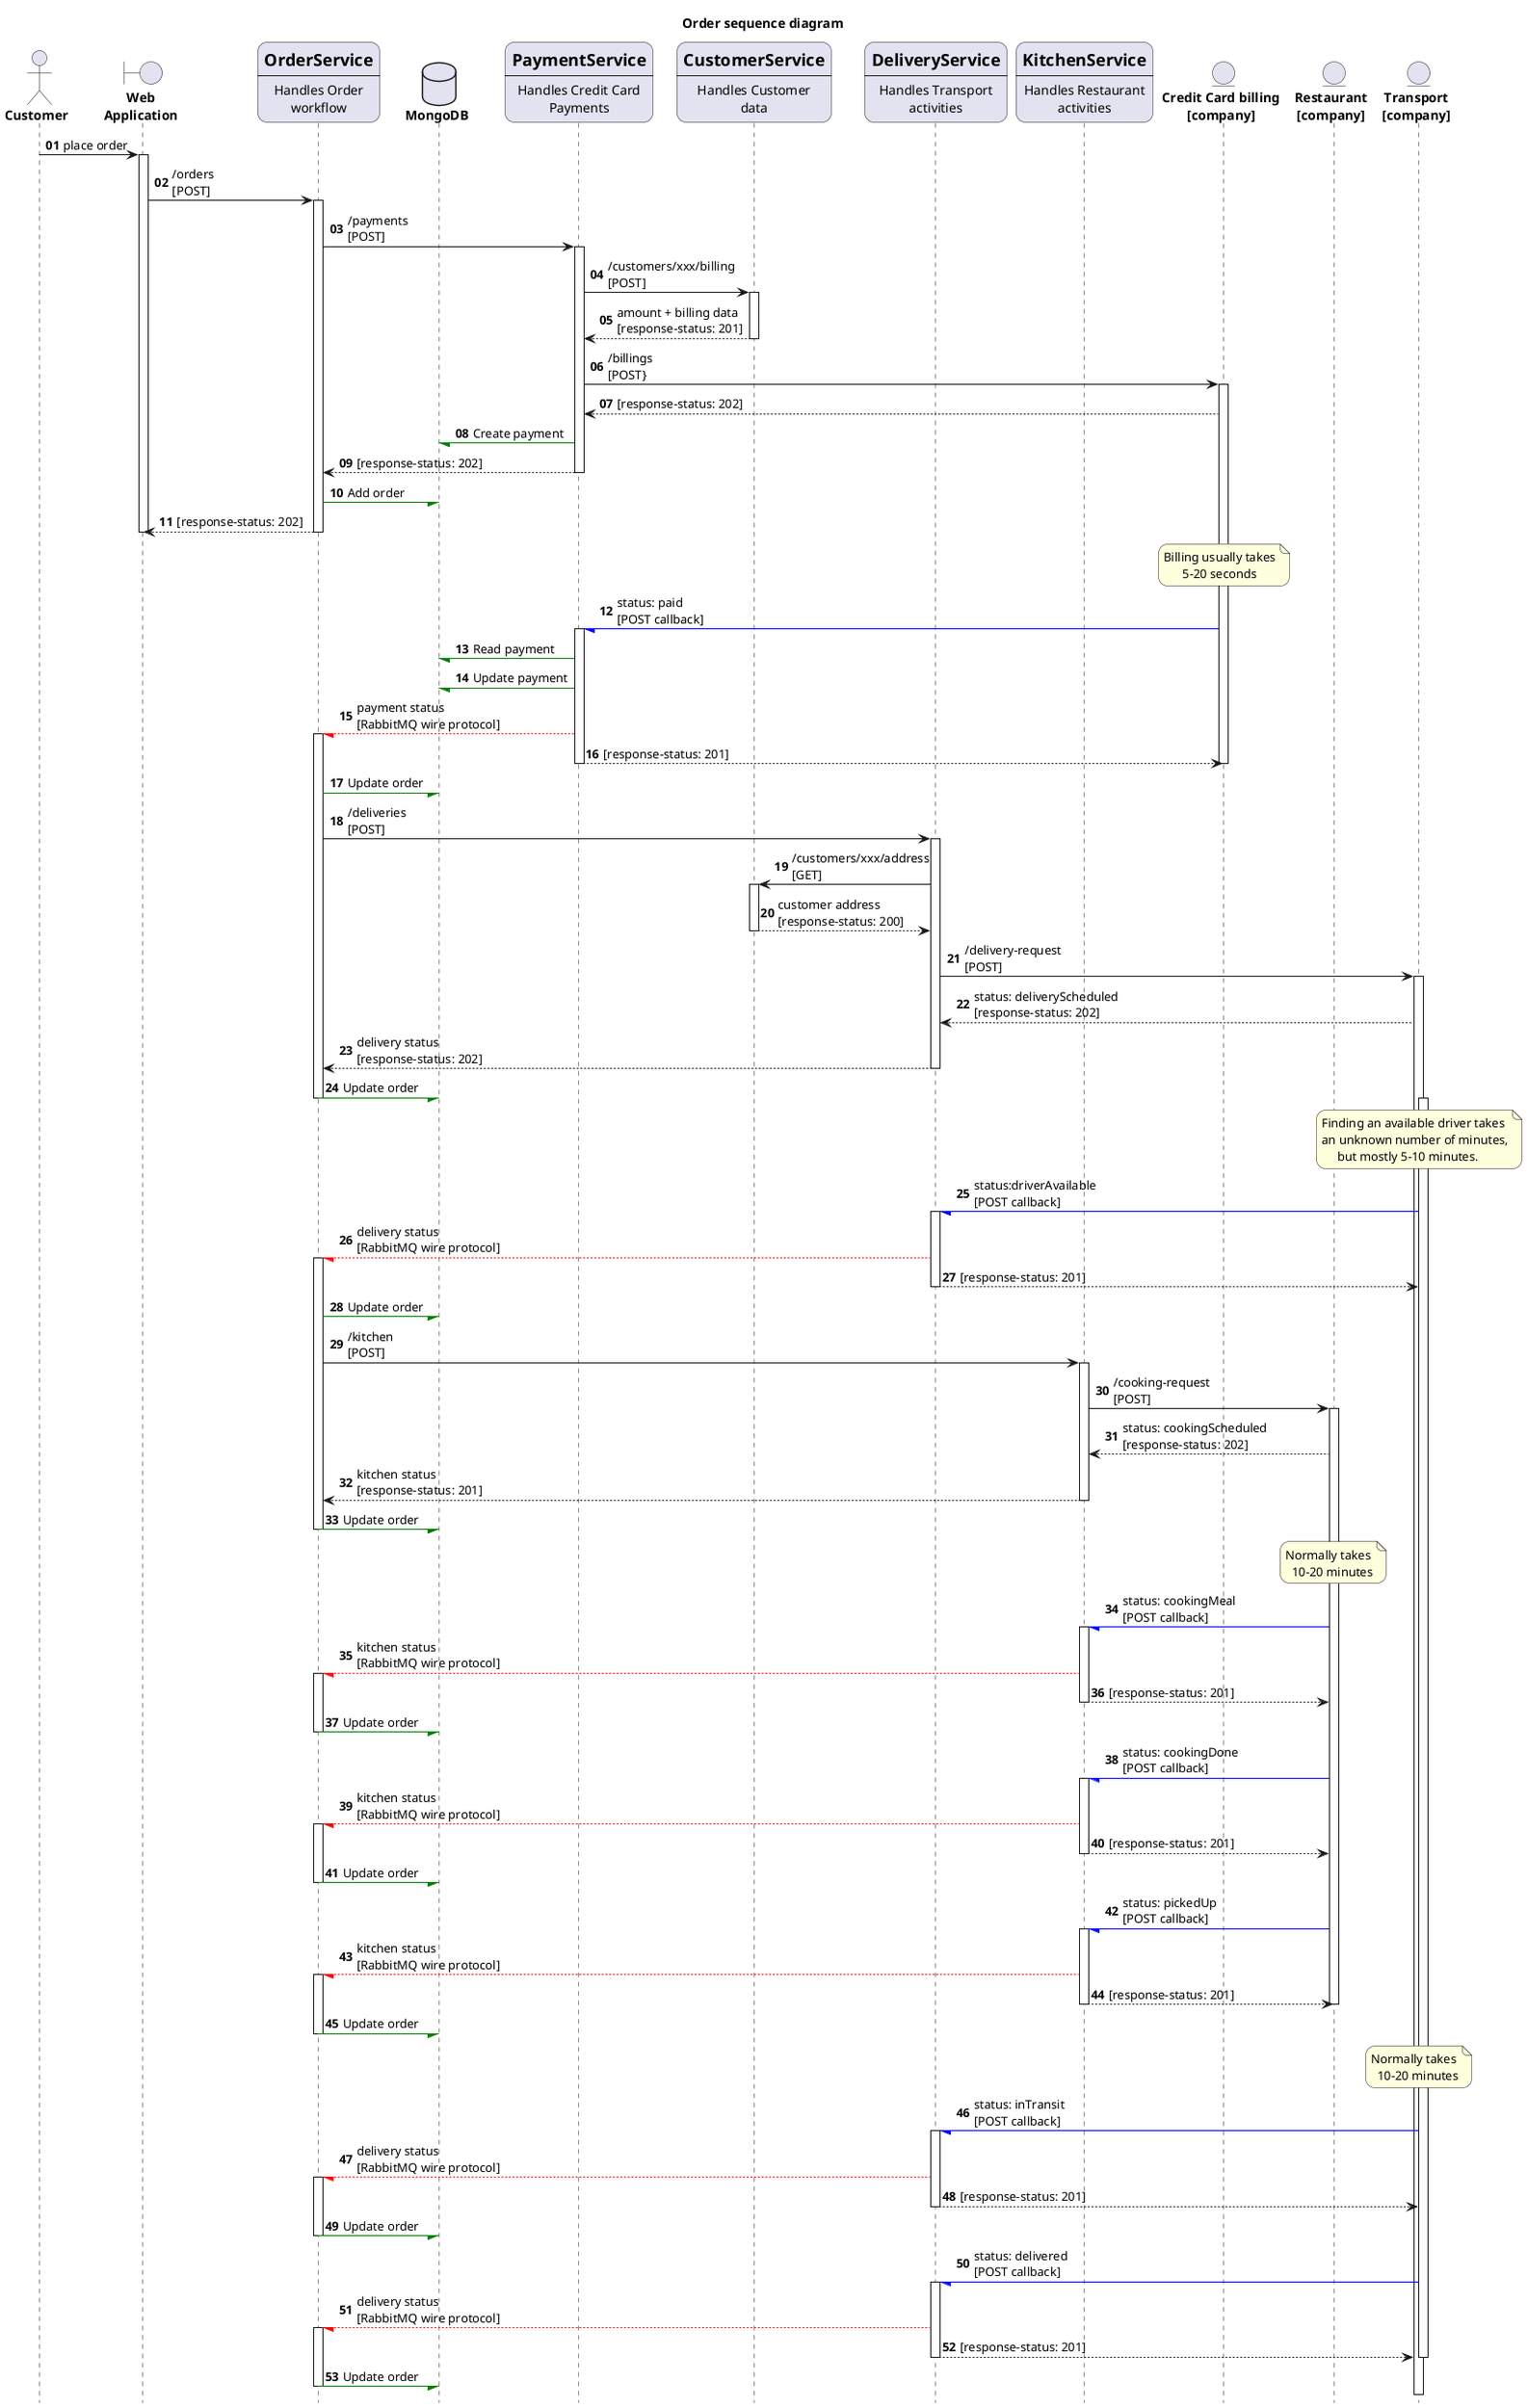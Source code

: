 @startuml

' documentation: https://plantuml.com/sequence-diagram

title Order sequence diagram

hide footbox
autonumber "<B>00"
skinparam roundcorner 20

actor "<B>Customer" as CUST

boundary "<B>Web\n<B>Application</B>" as WEB

participant OS [
    =OrderService
    ----
    Handles Order
    workflow
]

database "<B>MongoDB</B>" as DB

participant PS [
    =PaymentService
    ----
    Handles Credit Card
    Payments
]

participant CS [
    =CustomerService
    ----
    Handles Customer
    data
]

participant DS [
    =DeliveryService
    ----
    Handles Transport
    activities
]

participant KS [
    =KitchenService
    ----
    Handles Restaurant
    activities
]

entity "<B>Credit Card billing\n<B>[company]</B>" as CARD
entity "<B>Restaurant\n<B>[company]</B>" as CHEF
entity "<B>Transport\n<B>[company]</B>" as DELIVERY

CUST -> WEB: place order
activate WEB
WEB -> OS: /orders\n[POST]
activate OS
OS -> PS: /payments\n[POST]
activate PS
PS -> CS: /customers/xxx/billing\n[POST]
activate CS
CS --> PS: amount + billing data\n[response-status: 201]
deactivate CS
PS -> CARD: /billings\n[POST}
activate CARD
CARD --> PS: [response-status: 202]
PS -[#green]/ DB: Create payment
PS --> OS: [response-status: 202]
deactivate PS
OS -[#green]/ DB: Add order
OS --> WEB: [response-status: 202]
deactivate OS
deactivate WEB

note over CARD
Billing usually takes
      5-20 seconds
end note

CARD -[#blue]/ PS: status: paid\n[POST callback]
activate PS
PS -[#green]/ DB: Read payment

PS -[#green]/ DB: Update payment
PS --[#red]/ OS: payment status\n[RabbitMQ wire protocol]
activate OS
PS --> CARD: [response-status: 201]
deactivate CARD
deactivate PS

OS -[#green]/ DB: Update order
OS -> DS: /deliveries\n[POST]
activate DS
DS -> CS: /customers/xxx/address\n[GET]
activate CS
CS --> DS: customer address\n[response-status: 200]
deactivate CS
DS -> DELIVERY: /delivery-request\n[POST]
activate DELIVERY
DELIVERY --> DS: status: deliveryScheduled\n[response-status: 202]
DS --> OS: delivery status\n[response-status: 202]
deactivate DS
OS -[#green]/ DB: Update order
deactivate OS

note over DELIVERY
Finding an available driver takes
an unknown number of minutes,
     but mostly 5-10 minutes.
end note

activate DELIVERY
DELIVERY -[#blue]/ DS: status:driverAvailable\n[POST callback]
activate DS
DS --[#red]/ OS: delivery status\n[RabbitMQ wire protocol]
activate OS
DS --> DELIVERY: [response-status: 201]
deactivate DS
OS -[#green]/ DB: Update order
OS -> KS: /kitchen\n[POST]
activate KS
KS -> CHEF: /cooking-request\n[POST]
activate CHEF
CHEF --> KS: status: cookingScheduled\n[response-status: 202]
KS --> OS: kitchen status\n[response-status: 201]
deactivate KS
OS -[#green]/ DB: Update order
deactivate OS

note over CHEF
Normally takes
  10-20 minutes
end note

CHEF -[#blue]/ KS: status: cookingMeal\n[POST callback]
activate KS
KS --[#red]/ OS: kitchen status\n[RabbitMQ wire protocol]
activate OS
KS --> CHEF: [response-status: 201]
deactivate KS
OS -[#green]/ DB: Update order
deactivate OS

CHEF -[#blue]/ KS: status: cookingDone\n[POST callback]
activate KS
KS --[#red]/ OS: kitchen status\n[RabbitMQ wire protocol]
activate OS
    KS --> CHEF: [response-status: 201]
deactivate KS
OS -[#green]/ DB: Update order
deactivate OS

CHEF -[#blue]/ KS: status: pickedUp\n[POST callback]
activate KS
KS --[#red]/ OS: kitchen status\n[RabbitMQ wire protocol]
activate OS
KS --> CHEF: [response-status: 201]
deactivate CHEF
deactivate KS
OS -[#green]/ DB: Update order
deactivate OS

note over DELIVERY
Normally takes
  10-20 minutes
end note

DELIVERY -[#blue]/ DS: status: inTransit\n[POST callback]
activate DS
DS --[#red]/ OS: delivery status\n[RabbitMQ wire protocol]
activate OS
DS --> DELIVERY: [response-status: 201]
deactivate DS
OS -[#green]/ DB: Update order
deactivate OS

DELIVERY -[#blue]/ DS: status: delivered\n[POST callback]
activate DS
DS --[#red]/ OS: delivery status\n[RabbitMQ wire protocol]
activate OS
DS --> DELIVERY: [response-status: 201]
deactivate DELIVERY
deactivate DS
OS -[#green]/ DB: Update order
deactivate OS

@enduml
